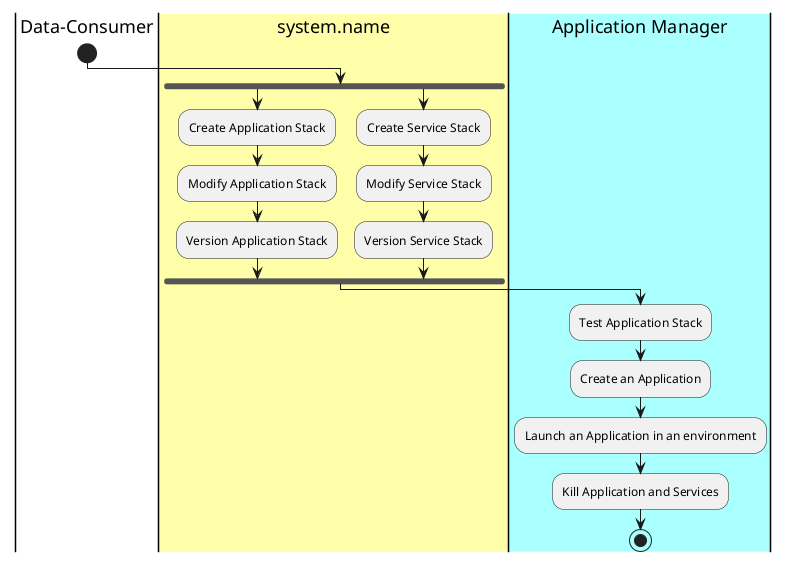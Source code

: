 @startuml
|Data-Consumer|
start
|#ffffaa|system.name|
fork
:Create Application Stack;
:Modify Application Stack;
:Version Application Stack;
fork again
:Create Service Stack;
:Modify Service Stack;
:Version Service Stack;
fork end
|#aaffff|Application Manager|
:Test Application Stack;
:Create an Application;
:Launch an Application in an environment;
:Kill Application and Services;
stop
@enduml
